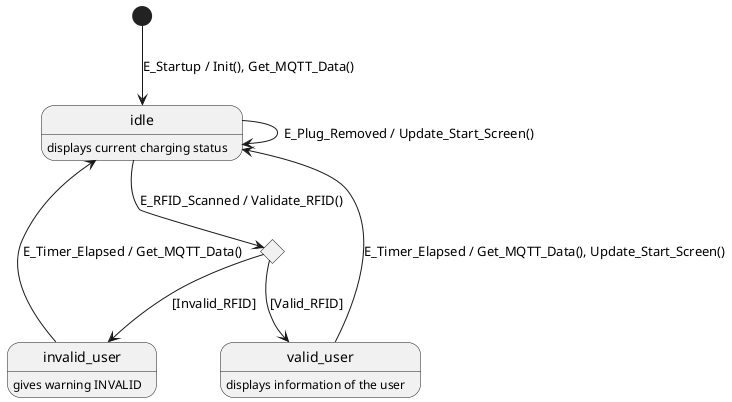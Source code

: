 @startuml GUI state machine
[*] --> idle : E_Startup / Init(), Get_MQTT_Data() 

state valid <<choice>>
idle : displays current charging status 
idle --> valid : E_RFID_Scanned / Validate_RFID()
idle --> idle : E_Plug_Removed / Update_Start_Screen()


valid --> invalid_user : [Invalid_RFID]
valid --> valid_user : [Valid_RFID]

invalid_user : gives warning INVALID 
invalid_user --> idle : E_Timer_Elapsed / Get_MQTT_Data()

valid_user : displays information of the user
valid_user --> idle : E_Timer_Elapsed / Get_MQTT_Data(), Update_Start_Screen()


@enduml
